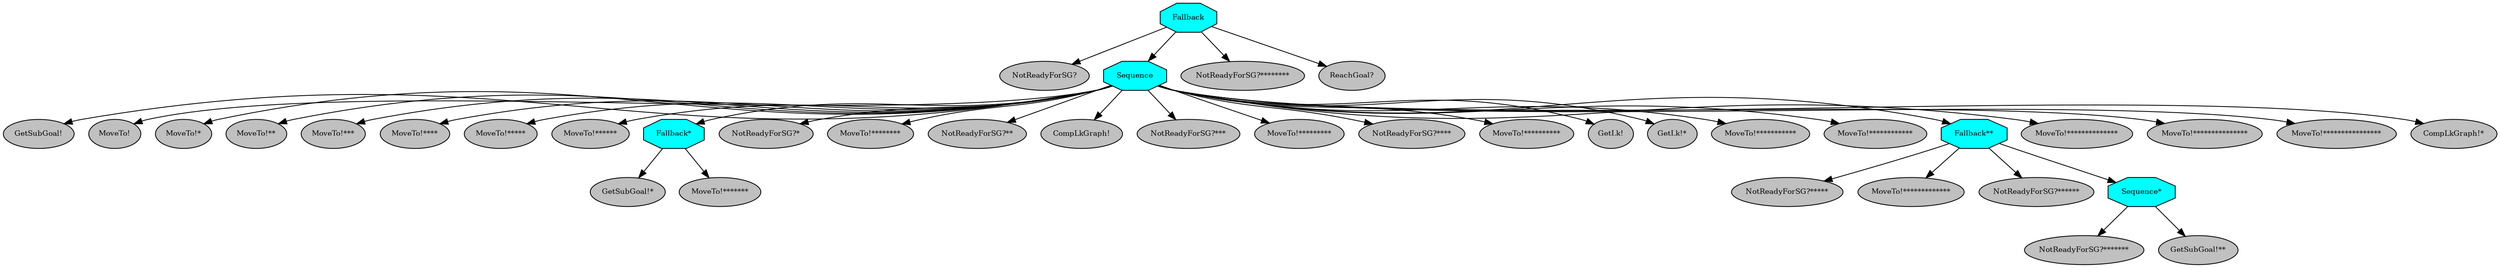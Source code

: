 digraph pastafarianism {
ordering=out;
graph [fontname="times-roman"];
node [fontname="times-roman"];
edge [fontname="times-roman"];
Fallback [fillcolor=cyan, fontcolor=black, fontsize=9, label=Fallback, shape=octagon, style=filled];
"NotReadyForSG?" [fillcolor=gray, fontcolor=black, fontsize=9, label="NotReadyForSG?", shape=ellipse, style=filled];
Fallback -> "NotReadyForSG?";
Sequence [fillcolor=cyan, fontcolor=black, fontsize=9, label=Sequence, shape=octagon, style=filled];
Fallback -> Sequence;
"GetSubGoal!" [fillcolor=gray, fontcolor=black, fontsize=9, label="GetSubGoal!", shape=ellipse, style=filled];
Sequence -> "GetSubGoal!";
"MoveTo!" [fillcolor=gray, fontcolor=black, fontsize=9, label="MoveTo!", shape=ellipse, style=filled];
Sequence -> "MoveTo!";
"MoveTo!*" [fillcolor=gray, fontcolor=black, fontsize=9, label="MoveTo!*", shape=ellipse, style=filled];
Sequence -> "MoveTo!*";
"MoveTo!**" [fillcolor=gray, fontcolor=black, fontsize=9, label="MoveTo!**", shape=ellipse, style=filled];
Sequence -> "MoveTo!**";
"MoveTo!***" [fillcolor=gray, fontcolor=black, fontsize=9, label="MoveTo!***", shape=ellipse, style=filled];
Sequence -> "MoveTo!***";
"MoveTo!****" [fillcolor=gray, fontcolor=black, fontsize=9, label="MoveTo!****", shape=ellipse, style=filled];
Sequence -> "MoveTo!****";
"MoveTo!*****" [fillcolor=gray, fontcolor=black, fontsize=9, label="MoveTo!*****", shape=ellipse, style=filled];
Sequence -> "MoveTo!*****";
"MoveTo!******" [fillcolor=gray, fontcolor=black, fontsize=9, label="MoveTo!******", shape=ellipse, style=filled];
Sequence -> "MoveTo!******";
"Fallback*" [fillcolor=cyan, fontcolor=black, fontsize=9, label="Fallback*", shape=octagon, style=filled];
Sequence -> "Fallback*";
"GetSubGoal!*" [fillcolor=gray, fontcolor=black, fontsize=9, label="GetSubGoal!*", shape=ellipse, style=filled];
"Fallback*" -> "GetSubGoal!*";
"MoveTo!*******" [fillcolor=gray, fontcolor=black, fontsize=9, label="MoveTo!*******", shape=ellipse, style=filled];
"Fallback*" -> "MoveTo!*******";
"NotReadyForSG?*" [fillcolor=gray, fontcolor=black, fontsize=9, label="NotReadyForSG?*", shape=ellipse, style=filled];
Sequence -> "NotReadyForSG?*";
"MoveTo!********" [fillcolor=gray, fontcolor=black, fontsize=9, label="MoveTo!********", shape=ellipse, style=filled];
Sequence -> "MoveTo!********";
"NotReadyForSG?**" [fillcolor=gray, fontcolor=black, fontsize=9, label="NotReadyForSG?**", shape=ellipse, style=filled];
Sequence -> "NotReadyForSG?**";
"CompLkGraph!" [fillcolor=gray, fontcolor=black, fontsize=9, label="CompLkGraph!", shape=ellipse, style=filled];
Sequence -> "CompLkGraph!";
"NotReadyForSG?***" [fillcolor=gray, fontcolor=black, fontsize=9, label="NotReadyForSG?***", shape=ellipse, style=filled];
Sequence -> "NotReadyForSG?***";
"MoveTo!*********" [fillcolor=gray, fontcolor=black, fontsize=9, label="MoveTo!*********", shape=ellipse, style=filled];
Sequence -> "MoveTo!*********";
"NotReadyForSG?****" [fillcolor=gray, fontcolor=black, fontsize=9, label="NotReadyForSG?****", shape=ellipse, style=filled];
Sequence -> "NotReadyForSG?****";
"MoveTo!**********" [fillcolor=gray, fontcolor=black, fontsize=9, label="MoveTo!**********", shape=ellipse, style=filled];
Sequence -> "MoveTo!**********";
"GetLk!" [fillcolor=gray, fontcolor=black, fontsize=9, label="GetLk!", shape=ellipse, style=filled];
Sequence -> "GetLk!";
"GetLk!*" [fillcolor=gray, fontcolor=black, fontsize=9, label="GetLk!*", shape=ellipse, style=filled];
Sequence -> "GetLk!*";
"MoveTo!***********" [fillcolor=gray, fontcolor=black, fontsize=9, label="MoveTo!***********", shape=ellipse, style=filled];
Sequence -> "MoveTo!***********";
"MoveTo!************" [fillcolor=gray, fontcolor=black, fontsize=9, label="MoveTo!************", shape=ellipse, style=filled];
Sequence -> "MoveTo!************";
"Fallback**" [fillcolor=cyan, fontcolor=black, fontsize=9, label="Fallback**", shape=octagon, style=filled];
Sequence -> "Fallback**";
"NotReadyForSG?*****" [fillcolor=gray, fontcolor=black, fontsize=9, label="NotReadyForSG?*****", shape=ellipse, style=filled];
"Fallback**" -> "NotReadyForSG?*****";
"MoveTo!*************" [fillcolor=gray, fontcolor=black, fontsize=9, label="MoveTo!*************", shape=ellipse, style=filled];
"Fallback**" -> "MoveTo!*************";
"NotReadyForSG?******" [fillcolor=gray, fontcolor=black, fontsize=9, label="NotReadyForSG?******", shape=ellipse, style=filled];
"Fallback**" -> "NotReadyForSG?******";
"Sequence*" [fillcolor=cyan, fontcolor=black, fontsize=9, label="Sequence*", shape=octagon, style=filled];
"Fallback**" -> "Sequence*";
"NotReadyForSG?*******" [fillcolor=gray, fontcolor=black, fontsize=9, label="NotReadyForSG?*******", shape=ellipse, style=filled];
"Sequence*" -> "NotReadyForSG?*******";
"GetSubGoal!**" [fillcolor=gray, fontcolor=black, fontsize=9, label="GetSubGoal!**", shape=ellipse, style=filled];
"Sequence*" -> "GetSubGoal!**";
"MoveTo!**************" [fillcolor=gray, fontcolor=black, fontsize=9, label="MoveTo!**************", shape=ellipse, style=filled];
Sequence -> "MoveTo!**************";
"MoveTo!***************" [fillcolor=gray, fontcolor=black, fontsize=9, label="MoveTo!***************", shape=ellipse, style=filled];
Sequence -> "MoveTo!***************";
"MoveTo!****************" [fillcolor=gray, fontcolor=black, fontsize=9, label="MoveTo!****************", shape=ellipse, style=filled];
Sequence -> "MoveTo!****************";
"CompLkGraph!*" [fillcolor=gray, fontcolor=black, fontsize=9, label="CompLkGraph!*", shape=ellipse, style=filled];
Sequence -> "CompLkGraph!*";
"NotReadyForSG?********" [fillcolor=gray, fontcolor=black, fontsize=9, label="NotReadyForSG?********", shape=ellipse, style=filled];
Fallback -> "NotReadyForSG?********";
"ReachGoal?" [fillcolor=gray, fontcolor=black, fontsize=9, label="ReachGoal?", shape=ellipse, style=filled];
Fallback -> "ReachGoal?";
}
